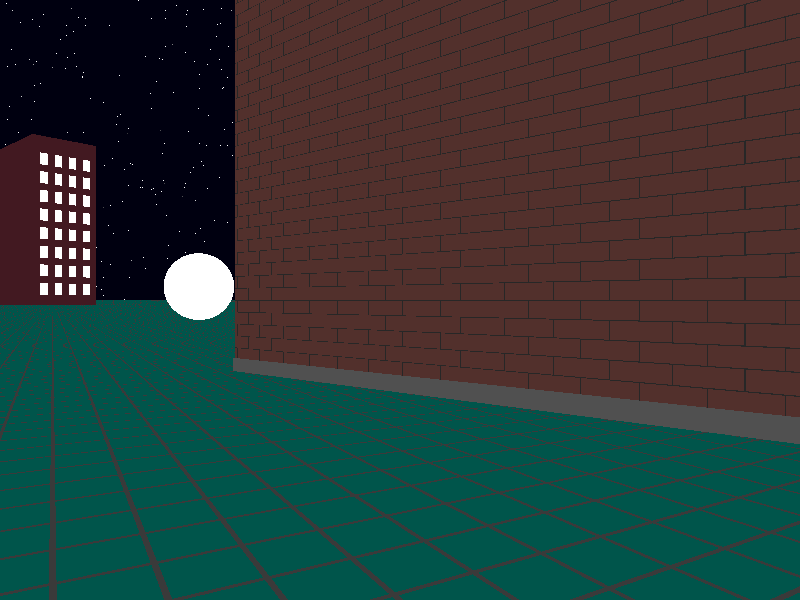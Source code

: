 #include "colors.inc"
#include "textures.inc"
#include "shapes.inc"
#include "glass.inc"
#include "stones.inc"    
#include "skies.inc"     
#include "colors.inc"
#include "textures.inc"
#include "glass.inc"
#include "metals.inc"
#include "golds.inc"
#include "stones.inc"
#include "woods.inc"
#include "shapes.inc"
#include "shapes2.inc"
#include "functions.inc"
#include "math.inc"
#include "transforms.inc"

//luz geral
light_source { <-300, 300, -300> color rgb <0.3, 0.3, 0.3> shadowless}

// chão
#declare RasterScale = 1.0;
#declare RasterHalfLine  = 0.035;  
#declare RasterHalfLineZ = 0.035; 
//-------------------------------------------------------------------------
#macro Raster(RScale, HLine) 
       pigment{ gradient x scale RScale
                color_map{[0.000   color rgbt<0.07,0.07,0.07,0>*0.6]
                          [0+HLine color rgbt<0.07,0.07,0.07,0>*0.6]
                          [0+HLine color rgbt<0.07,0.07,0.07,1>]
                          [1-HLine color rgbt<0.07,0.07,0.07,1>]
                          [1-HLine color rgbt<0.07,0.07,0.07,0>*0.6]
                          [1.000   color rgbt<0.07,0.07,0.07,0>*0.6]} }
 #end// of Raster(RScale, HLine)-macro    
//-------------------------------------------------------------------------
    

plane { <0,1,0>, 0    // plane with layered textures
        texture {
                  pigment{color rgb <0,0.09,0.07>}
                  finish {ambient 0.45 diffuse 0.85
                    specular 0.1
                    roughness 0.5
                    reflection 0.01}}
                  normal {wrinkles 0.2
                    scale 0.1}
        texture { Raster(RasterScale,RasterHalfLine ) rotate<0,0,0> }
        texture { Raster(RasterScale,RasterHalfLineZ) rotate<0,90,0>}
        rotate<0,0,0>
        
        rotate y*60
}



 
camera{
    location <0, 3, -20>
    look_at <0, 3, 0>
}    


//holofote
union{
    difference{
        cylinder {
           <0, 3, 0>,     // Center of one end
           <0, 3, 10>,     // Center of other end
           2.51            // Radius
        }
        cylinder {
            <0, 3, 1>,     // Center of one end
            <0, 3, 11>,     // Center of other end
            2.5            // Radius
        }
        texture {
            Metal
            finish {
                phong 5 phong_size 300
                reflection 1
            }
        }
    }
    
    cylinder {
        <0, 3, 10>,     // Center of one end
        <0, 3, 11>,     // Center of other end
        2.51           // Radius
        interior {
            caustics 2.0
            ior 3.5
        }
        texture {
            T_Glass4
            pigment {color White filter 0.85}
            finish {
                phong 2 phong_size 100
                reflection 0.30
            }
        }
    }
    
    sphere{
        <0, 3, 2>,2
        interior {
             caustics 2.0
             ior 3.5
        }
        texture {
            T_Glass4
            pigment {color White filter 0.85}
            finish {
                phong 2 phong_size 100
                reflection 0.30
            }
        } 
    }
    
    //luz
    light_source { <0, 3, 2> color rgb <4.4, 4.4, 2.2>
        fade_distance 5
        fade_power 0.5
    }
    rotate y*20 
    rotate x*17
    translate x*-15
    translate y*7
    translate z*-40
    
}       
  
//céu
sky_sphere {
    pigment {
        crackle form <1,1,0>
        color_map {
            [.4 rgb 10]
            [.5 rgb <0, 0, 0.005>]
        }
        scale .002
    }
}
//prédio da frente
union{
                            
    box {
       <-1, 0, 100>,  // Near lower left corner
       <100,0.55,-0.4>   // Far upper right corner
       
       texture {pigment{color rgb<0.08, 0.08, 0.08> }
             normal {
                wrinkles 0.8
                scale 0.3
             }          
       }
        
    }
        
    box {
        <-0.95, 0, 99.95>,  // Near lower left corner
        <99.95, 100,-0.35>   // Far upper right corner
        
        texture {
            pigment { brick color rgb<0.02, 0.02, 0.02>, rgb<0.085, 0.03, 0.025>
                brick_size <3, 1, 2> mortar 0.05
            }
            finish {
                diffuse 1
            }
            normal {
                wrinkles 0.5
                scale 0.3
            }
            scale 0.5
        }
    }
    rotate y*40
    translate x*-6
    translate z*5
}

//prédio de trás da direita
union{

    difference{
        box {
            <40, 0, 100>,  // Near lower left corner
            <76, 100, -0.35>   // Far upper right corner
        }
         
        //buracos janelas
        #for (CntrX, 0, 3, 1)
            #for (CntrY, 0, 7, 1)
                box {
                    <44+(CntrX * 8), 83-(CntrY * 11), 5>,
                    <48+(CntrX * 8), 90-(CntrY * 11), -1>
                }
            #end
        #end
        
        
        texture {
            pigment { color rgb<0.055, 0.01, 0.015>}
            finish {
                diffuse 1
            }
            normal {
                wrinkles 0.5
                scale 0.3
            }
            scale 0.5
        }
    }
    
    //*********************************************
    #for (CntrX, 0, 3, 1)
        #for (CntrY, 0, 7, 1)
            //vidros janelas
            #if (!((CntrX = 2 & CntrY = 1) | (CntrX = 1 & CntrY = 2) | (CntrX = 3 & CntrY = 2) | (CntrX = 1 & CntrY = 5)
                    | (CntrX = 2 & CntrY = 5) | (CntrX = 3 & CntrY = 5) | (CntrX = 1 & CntrY = 6) | (CntrX = 2 & CntrY = 6)
                    | (CntrX = 3 & CntrY = 6) | (CntrX = 0 & CntrY = 7) | (CntrX = 2 & CntrY = 7)))
                light_source { <46+(CntrX * 8), 87.5-(CntrY * 11), 0> color rgb <1, 1, -10>
                    fade_distance 10
                    fade_power 50
                    jitter
                    looks_like{
                        box{
                            <-2, -4.5, 0>,
                            <2, 4.5, -0.35>
                            interior {
                                caustics 6.0
                                ior 3
                            }
                            texture {
                                T_Glass4
                                pigment {color rgb <1, 1, 1> filter 0.9}
                                finish {
                                    phong 1 phong_size 3
                                    reflection 0.01
                                }
                            }
                        }
                    }
                }
            #else
                box{
                    <44+(CntrX * 8), 83-(CntrY * 11), 0>,
                    <48+(CntrX * 8), 90-(CntrY * 11), -0.35>
                    interior {
                        caustics 6.0
                        ior 3
                    }
                    texture {
                        T_Glass4
                        pigment {color rgb <1, 1, 1> filter 0.95}
                        finish {
                            phong 1 phong_size 3
                            reflection 0.01
                        }
                    }
                } 
            #end    
        #end
    #end

    rotate y*-50
    translate z*300
    translate x*-240
}

//bolas de luz
light_source
{ <-30,5, 70> color rgb <1, 1, 0.5>
    fade_distance 10
    fade_power 40
    looks_like
    {   
        sphere
        { <0,0,0>,5
            pigment { rgb <1, 1, 1> filter 0.5}
            hollow
            interior { 
                media {
                    scattering { 1, 0.07 extinction 0.01 }
                    samples 30,100
                }
            }
        }
        
    }
}
